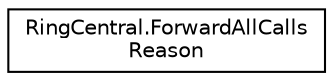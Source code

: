 digraph "Graphical Class Hierarchy"
{
 // LATEX_PDF_SIZE
  edge [fontname="Helvetica",fontsize="10",labelfontname="Helvetica",labelfontsize="10"];
  node [fontname="Helvetica",fontsize="10",shape=record];
  rankdir="LR";
  Node0 [label="RingCentral.ForwardAllCalls\lReason",height=0.2,width=0.4,color="black", fillcolor="white", style="filled",URL="$classRingCentral_1_1ForwardAllCallsReason.html",tooltip=" "];
}
